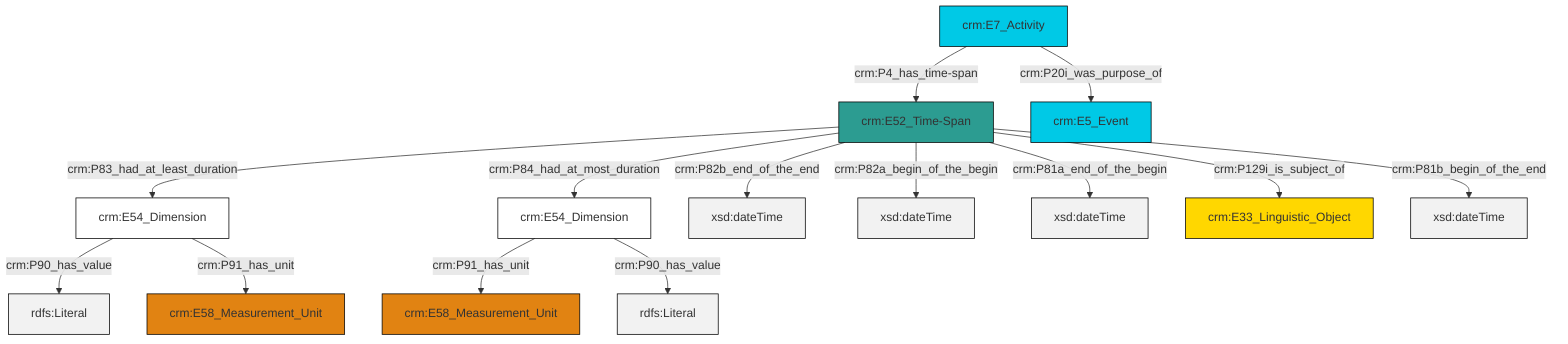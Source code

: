 graph TD
classDef Literal fill:#f2f2f2,stroke:#000000;
classDef CRM_Entity fill:#FFFFFF,stroke:#000000;
classDef Temporal_Entity fill:#00C9E6, stroke:#000000;
classDef Type fill:#E18312, stroke:#000000;
classDef Time-Span fill:#2C9C91, stroke:#000000;
classDef Appellation fill:#FFEB7F, stroke:#000000;
classDef Place fill:#008836, stroke:#000000;
classDef Persistent_Item fill:#B266B2, stroke:#000000;
classDef Conceptual_Object fill:#FFD700, stroke:#000000;
classDef Physical_Thing fill:#D2B48C, stroke:#000000;
classDef Actor fill:#f58aad, stroke:#000000;
classDef PC_Classes fill:#4ce600, stroke:#000000;
classDef Multi fill:#cccccc,stroke:#000000;

0["crm:E54_Dimension"]:::CRM_Entity -->|crm:P90_has_value| 1[rdfs:Literal]:::Literal
2["crm:E54_Dimension"]:::CRM_Entity -->|crm:P91_has_unit| 3["crm:E58_Measurement_Unit"]:::Type
5["crm:E52_Time-Span"]:::Time-Span -->|crm:P82b_end_of_the_end| 6[xsd:dateTime]:::Literal
10["crm:E7_Activity"]:::Temporal_Entity -->|crm:P4_has_time-span| 5["crm:E52_Time-Span"]:::Time-Span
5["crm:E52_Time-Span"]:::Time-Span -->|crm:P82a_begin_of_the_begin| 11[xsd:dateTime]:::Literal
10["crm:E7_Activity"]:::Temporal_Entity -->|crm:P20i_was_purpose_of| 12["crm:E5_Event"]:::Temporal_Entity
5["crm:E52_Time-Span"]:::Time-Span -->|crm:P81a_end_of_the_begin| 14[xsd:dateTime]:::Literal
2["crm:E54_Dimension"]:::CRM_Entity -->|crm:P90_has_value| 20[rdfs:Literal]:::Literal
5["crm:E52_Time-Span"]:::Time-Span -->|crm:P81b_begin_of_the_end| 21[xsd:dateTime]:::Literal
5["crm:E52_Time-Span"]:::Time-Span -->|crm:P83_had_at_least_duration| 0["crm:E54_Dimension"]:::CRM_Entity
0["crm:E54_Dimension"]:::CRM_Entity -->|crm:P91_has_unit| 8["crm:E58_Measurement_Unit"]:::Type
5["crm:E52_Time-Span"]:::Time-Span -->|crm:P129i_is_subject_of| 18["crm:E33_Linguistic_Object"]:::Conceptual_Object
5["crm:E52_Time-Span"]:::Time-Span -->|crm:P84_had_at_most_duration| 2["crm:E54_Dimension"]:::CRM_Entity